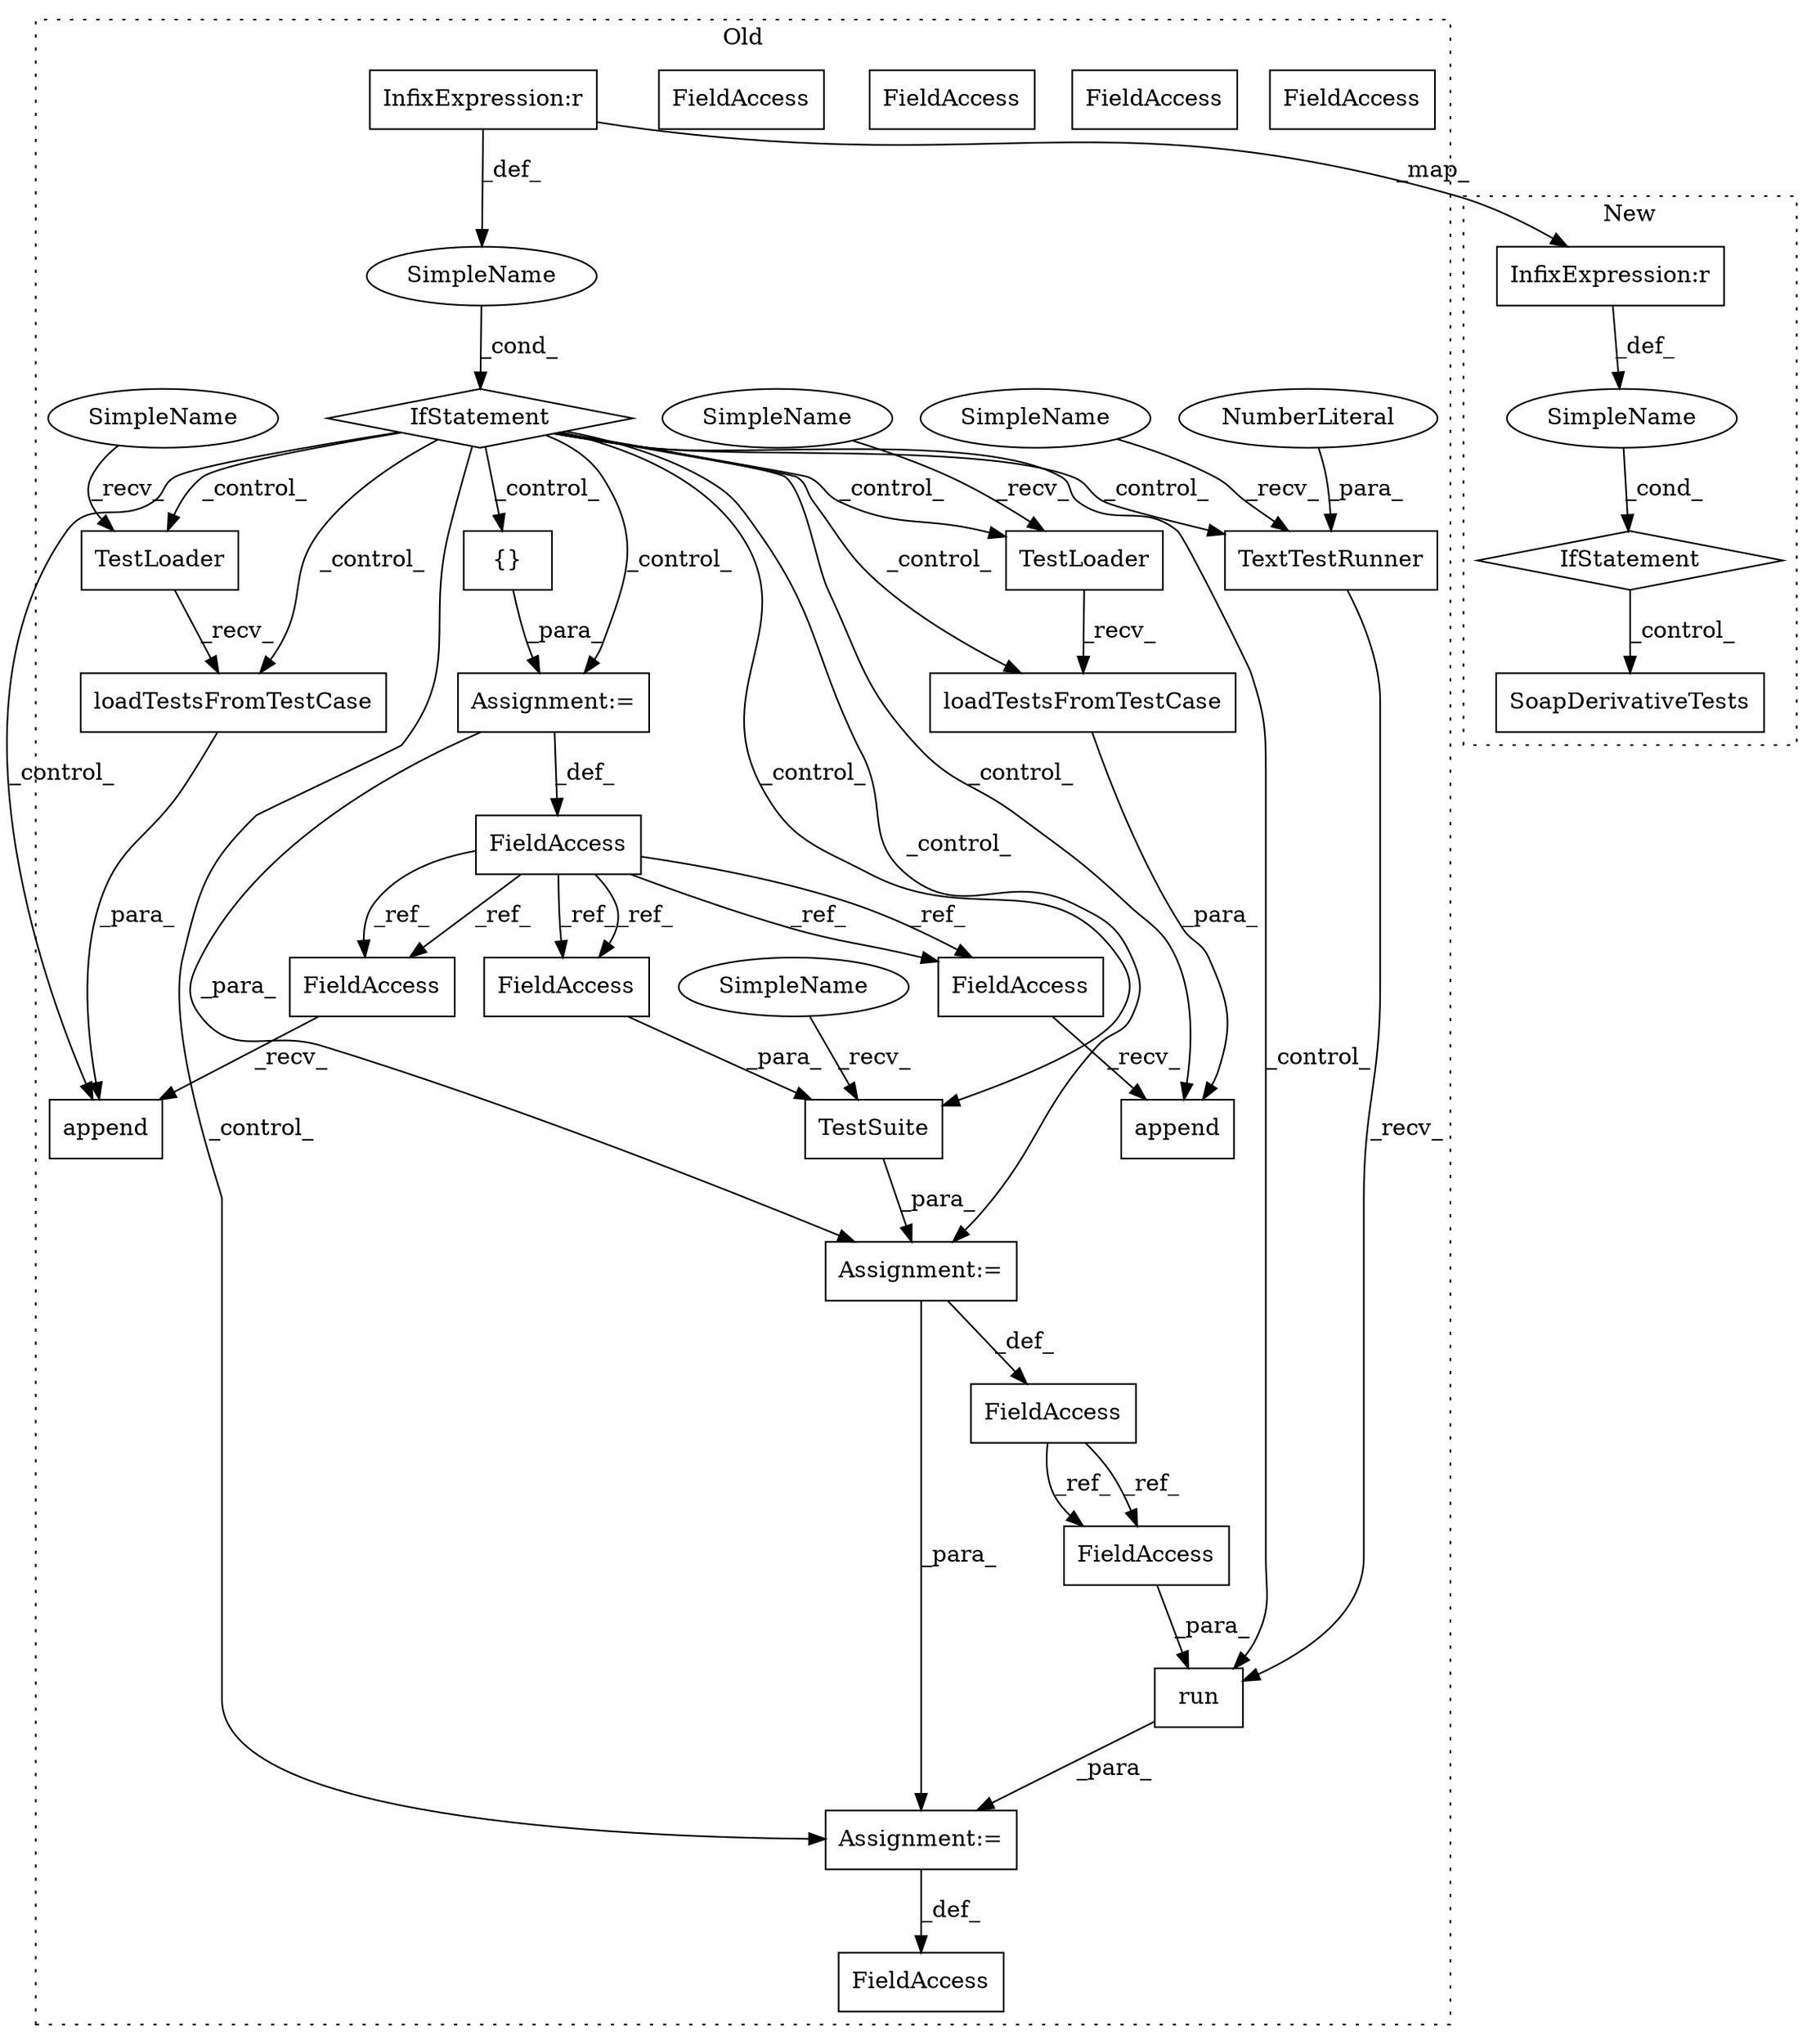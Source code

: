 digraph G {
subgraph cluster0 {
1 [label="TestSuite" a="32" s="17990,18006" l="10,1" shape="box"];
3 [label="{}" a="4" s="17778" l="2" shape="box"];
4 [label="run" a="32" s="18049,18061" l="4,1" shape="box"];
5 [label="TestLoader" a="32" s="17811" l="12" shape="box"];
6 [label="TextTestRunner" a="32" s="18031,18047" l="15,1" shape="box"];
7 [label="NumberLiteral" a="34" s="18046" l="1" shape="ellipse"];
8 [label="TestLoader" a="32" s="17898" l="12" shape="box"];
9 [label="loadTestsFromTestCase" a="32" s="17824,17865" l="22,1" shape="box"];
10 [label="FieldAccess" a="22" s="18053" l="8" shape="box"];
11 [label="loadTestsFromTestCase" a="32" s="17911,17962" l="22,1" shape="box"];
12 [label="FieldAccess" a="22" s="17972" l="8" shape="box"];
13 [label="FieldAccess" a="22" s="18015" l="6" shape="box"];
14 [label="FieldAccess" a="22" s="17747" l="6" shape="box"];
15 [label="FieldAccess" a="22" s="17875" l="6" shape="box"];
16 [label="FieldAccess" a="22" s="17788" l="6" shape="box"];
17 [label="FieldAccess" a="22" s="18000" l="6" shape="box"];
18 [label="Assignment:=" a="7" s="17980" l="1" shape="box"];
19 [label="Assignment:=" a="7" s="18021" l="1" shape="box"];
20 [label="Assignment:=" a="7" s="17753" l="1" shape="box"];
21 [label="append" a="32" s="17882,17963" l="7,1" shape="box"];
22 [label="InfixExpression:r" a="27" s="17723" l="4" shape="box"];
26 [label="IfStatement" a="25" s="17711,17737" l="4,2" shape="diamond"];
27 [label="SimpleName" a="42" s="" l="" shape="ellipse"];
28 [label="append" a="32" s="17795,17866" l="7,1" shape="box"];
29 [label="FieldAccess" a="22" s="18000" l="6" shape="box"];
30 [label="FieldAccess" a="22" s="17788" l="6" shape="box"];
31 [label="FieldAccess" a="22" s="17875" l="6" shape="box"];
32 [label="SimpleName" a="42" s="17802" l="8" shape="ellipse"];
33 [label="SimpleName" a="42" s="18022" l="8" shape="ellipse"];
34 [label="SimpleName" a="42" s="17889" l="8" shape="ellipse"];
35 [label="SimpleName" a="42" s="17981" l="8" shape="ellipse"];
36 [label="FieldAccess" a="22" s="18053" l="8" shape="box"];
label = "Old";
style="dotted";
}
subgraph cluster1 {
2 [label="SoapDerivativeTests" a="32" s="18860" l="21" shape="box"];
23 [label="InfixExpression:r" a="27" s="18836" l="4" shape="box"];
24 [label="SimpleName" a="42" s="" l="" shape="ellipse"];
25 [label="IfStatement" a="25" s="18824,18850" l="4,2" shape="diamond"];
label = "New";
style="dotted";
}
1 -> 18 [label="_para_"];
3 -> 20 [label="_para_"];
4 -> 19 [label="_para_"];
5 -> 9 [label="_recv_"];
6 -> 4 [label="_recv_"];
7 -> 6 [label="_para_"];
8 -> 11 [label="_recv_"];
9 -> 28 [label="_para_"];
11 -> 21 [label="_para_"];
12 -> 36 [label="_ref_"];
12 -> 36 [label="_ref_"];
14 -> 30 [label="_ref_"];
14 -> 29 [label="_ref_"];
14 -> 31 [label="_ref_"];
14 -> 31 [label="_ref_"];
14 -> 30 [label="_ref_"];
14 -> 29 [label="_ref_"];
18 -> 19 [label="_para_"];
18 -> 12 [label="_def_"];
19 -> 13 [label="_def_"];
20 -> 14 [label="_def_"];
20 -> 18 [label="_para_"];
22 -> 23 [label="_map_"];
22 -> 27 [label="_def_"];
23 -> 24 [label="_def_"];
24 -> 25 [label="_cond_"];
25 -> 2 [label="_control_"];
26 -> 6 [label="_control_"];
26 -> 8 [label="_control_"];
26 -> 3 [label="_control_"];
26 -> 4 [label="_control_"];
26 -> 20 [label="_control_"];
26 -> 1 [label="_control_"];
26 -> 28 [label="_control_"];
26 -> 9 [label="_control_"];
26 -> 18 [label="_control_"];
26 -> 5 [label="_control_"];
26 -> 21 [label="_control_"];
26 -> 11 [label="_control_"];
26 -> 19 [label="_control_"];
27 -> 26 [label="_cond_"];
29 -> 1 [label="_para_"];
30 -> 28 [label="_recv_"];
31 -> 21 [label="_recv_"];
32 -> 5 [label="_recv_"];
33 -> 6 [label="_recv_"];
34 -> 8 [label="_recv_"];
35 -> 1 [label="_recv_"];
36 -> 4 [label="_para_"];
}